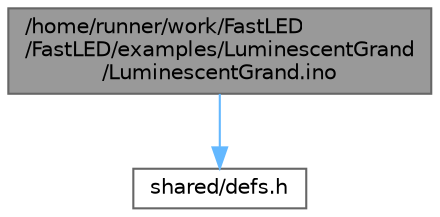 digraph "/home/runner/work/FastLED/FastLED/examples/LuminescentGrand/LuminescentGrand.ino"
{
 // INTERACTIVE_SVG=YES
 // LATEX_PDF_SIZE
  bgcolor="transparent";
  edge [fontname=Helvetica,fontsize=10,labelfontname=Helvetica,labelfontsize=10];
  node [fontname=Helvetica,fontsize=10,shape=box,height=0.2,width=0.4];
  Node1 [id="Node000001",label="/home/runner/work/FastLED\l/FastLED/examples/LuminescentGrand\l/LuminescentGrand.ino",height=0.2,width=0.4,color="gray40", fillcolor="grey60", style="filled", fontcolor="black",tooltip=" "];
  Node1 -> Node2 [id="edge1_Node000001_Node000002",color="steelblue1",style="solid",tooltip=" "];
  Node2 [id="Node000002",label="shared/defs.h",height=0.2,width=0.4,color="grey40", fillcolor="white", style="filled",URL="$d4/d78/_luminescent_grand_2shared_2defs_8h.html",tooltip=" "];
}
